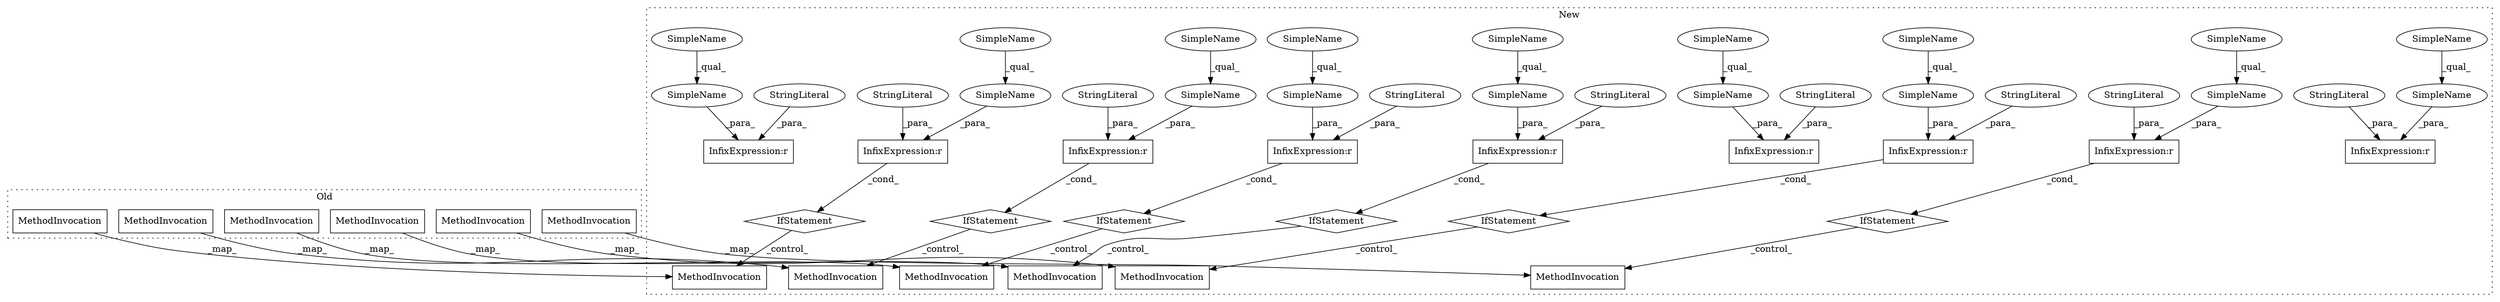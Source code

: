 digraph G {
subgraph cluster0 {
8 [label="MethodInvocation" a="32" s="9087,9103" l="4,1" shape="box"];
11 [label="MethodInvocation" a="32" s="8602,8624" l="4,1" shape="box"];
13 [label="MethodInvocation" a="32" s="-1,9187" l="9187,1" shape="box"];
14 [label="MethodInvocation" a="32" s="8938,8959" l="6,1" shape="box"];
16 [label="MethodInvocation" a="32" s="8385,8411" l="4,1" shape="box"];
17 [label="MethodInvocation" a="32" s="8340,8350" l="4,1" shape="box"];
label = "Old";
style="dotted";
}
subgraph cluster1 {
1 [label="IfStatement" a="25" s="14224,14245" l="3,1" shape="diamond"];
2 [label="IfStatement" a="25" s="12815,12834" l="3,1" shape="diamond"];
3 [label="IfStatement" a="25" s="13270,13301" l="3,1" shape="diamond"];
4 [label="IfStatement" a="25" s="13783,13807" l="3,1" shape="diamond"];
5 [label="IfStatement" a="25" s="12916,12951" l="3,1" shape="diamond"];
6 [label="IfStatement" a="25" s="14105,14130" l="3,1" shape="diamond"];
7 [label="MethodInvocation" a="32" s="13314,13336" l="4,1" shape="box"];
9 [label="MethodInvocation" a="32" s="-1,14321" l="14321,1" shape="box"];
10 [label="MethodInvocation" a="32" s="13864,13885" l="6,1" shape="box"];
12 [label="MethodInvocation" a="32" s="14143,14159" l="4,1" shape="box"];
15 [label="MethodInvocation" a="32" s="12847,12857" l="4,1" shape="box"];
18 [label="MethodInvocation" a="32" s="12964,12990" l="4,1" shape="box"];
19 [label="SimpleName" a="42" s="13110" l="5" shape="ellipse"];
20 [label="SimpleName" a="42" s="13619" l="5" shape="ellipse"];
21 [label="SimpleName" a="42" s="13786" l="5" shape="ellipse"];
22 [label="SimpleName" a="42" s="12818" l="10" shape="ellipse"];
23 [label="SimpleName" a="42" s="14227" l="12" shape="ellipse"];
24 [label="SimpleName" a="42" s="13448" l="21" shape="ellipse"];
25 [label="SimpleName" a="42" s="14227" l="5" shape="ellipse"];
26 [label="SimpleName" a="42" s="12919" l="26" shape="ellipse"];
27 [label="SimpleName" a="42" s="14108" l="5" shape="ellipse"];
28 [label="SimpleName" a="42" s="14108" l="16" shape="ellipse"];
29 [label="SimpleName" a="42" s="12919" l="5" shape="ellipse"];
30 [label="SimpleName" a="42" s="12818" l="5" shape="ellipse"];
31 [label="SimpleName" a="42" s="13110" l="19" shape="ellipse"];
32 [label="SimpleName" a="42" s="13786" l="15" shape="ellipse"];
33 [label="SimpleName" a="42" s="13273" l="22" shape="ellipse"];
34 [label="SimpleName" a="42" s="13448" l="5" shape="ellipse"];
35 [label="SimpleName" a="42" s="13619" l="20" shape="ellipse"];
36 [label="SimpleName" a="42" s="13273" l="5" shape="ellipse"];
37 [label="StringLiteral" a="45" s="13297" l="4" shape="ellipse"];
38 [label="StringLiteral" a="45" s="13131" l="4" shape="ellipse"];
39 [label="StringLiteral" a="45" s="12947" l="4" shape="ellipse"];
40 [label="StringLiteral" a="45" s="12830" l="4" shape="ellipse"];
41 [label="StringLiteral" a="45" s="13803" l="4" shape="ellipse"];
42 [label="StringLiteral" a="45" s="14241" l="4" shape="ellipse"];
43 [label="StringLiteral" a="45" s="13641" l="4" shape="ellipse"];
44 [label="StringLiteral" a="45" s="14126" l="4" shape="ellipse"];
45 [label="StringLiteral" a="45" s="13471" l="4" shape="ellipse"];
46 [label="InfixExpression:r" a="27" s="13129" l="2" shape="box"];
47 [label="InfixExpression:r" a="27" s="14124" l="2" shape="box"];
48 [label="InfixExpression:r" a="27" s="12945" l="2" shape="box"];
49 [label="InfixExpression:r" a="27" s="13639" l="2" shape="box"];
50 [label="InfixExpression:r" a="27" s="13801" l="2" shape="box"];
51 [label="InfixExpression:r" a="27" s="13469" l="2" shape="box"];
52 [label="InfixExpression:r" a="27" s="12828" l="2" shape="box"];
53 [label="InfixExpression:r" a="27" s="14239" l="2" shape="box"];
54 [label="InfixExpression:r" a="27" s="13295" l="2" shape="box"];
label = "New";
style="dotted";
}
1 -> 9 [label="_control_"];
2 -> 15 [label="_control_"];
3 -> 7 [label="_control_"];
4 -> 10 [label="_control_"];
5 -> 18 [label="_control_"];
6 -> 12 [label="_control_"];
8 -> 12 [label="_map_"];
11 -> 7 [label="_map_"];
13 -> 9 [label="_map_"];
14 -> 10 [label="_map_"];
16 -> 18 [label="_map_"];
17 -> 15 [label="_map_"];
19 -> 31 [label="_qual_"];
20 -> 35 [label="_qual_"];
21 -> 32 [label="_qual_"];
22 -> 52 [label="_para_"];
23 -> 53 [label="_para_"];
24 -> 51 [label="_para_"];
25 -> 23 [label="_qual_"];
26 -> 48 [label="_para_"];
27 -> 28 [label="_qual_"];
28 -> 47 [label="_para_"];
29 -> 26 [label="_qual_"];
30 -> 22 [label="_qual_"];
31 -> 46 [label="_para_"];
32 -> 50 [label="_para_"];
33 -> 54 [label="_para_"];
34 -> 24 [label="_qual_"];
35 -> 49 [label="_para_"];
36 -> 33 [label="_qual_"];
37 -> 54 [label="_para_"];
38 -> 46 [label="_para_"];
39 -> 48 [label="_para_"];
40 -> 52 [label="_para_"];
41 -> 50 [label="_para_"];
42 -> 53 [label="_para_"];
43 -> 49 [label="_para_"];
44 -> 47 [label="_para_"];
45 -> 51 [label="_para_"];
47 -> 6 [label="_cond_"];
48 -> 5 [label="_cond_"];
50 -> 4 [label="_cond_"];
52 -> 2 [label="_cond_"];
53 -> 1 [label="_cond_"];
54 -> 3 [label="_cond_"];
}